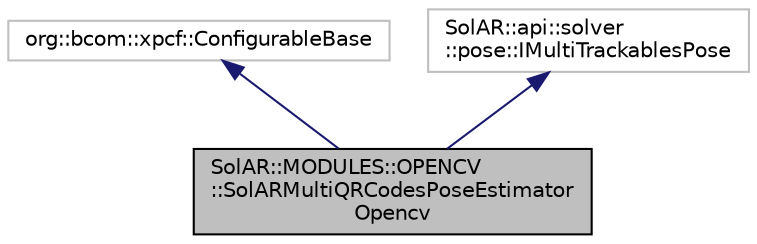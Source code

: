 digraph "SolAR::MODULES::OPENCV::SolARMultiQRCodesPoseEstimatorOpencv"
{
 // LATEX_PDF_SIZE
  edge [fontname="Helvetica",fontsize="10",labelfontname="Helvetica",labelfontsize="10"];
  node [fontname="Helvetica",fontsize="10",shape=record];
  Node1 [label="SolAR::MODULES::OPENCV\l::SolARMultiQRCodesPoseEstimator\lOpencv",height=0.2,width=0.4,color="black", fillcolor="grey75", style="filled", fontcolor="black",tooltip="Estimate camera pose based on a set of QR codes. UUID: 73e66f7f-be35-4d76-97f2-ef864e043d57"];
  Node2 -> Node1 [dir="back",color="midnightblue",fontsize="10",style="solid",fontname="Helvetica"];
  Node2 [label="org::bcom::xpcf::ConfigurableBase",height=0.2,width=0.4,color="grey75", fillcolor="white", style="filled",tooltip=" "];
  Node3 -> Node1 [dir="back",color="midnightblue",fontsize="10",style="solid",fontname="Helvetica"];
  Node3 [label="SolAR::api::solver\l::pose::IMultiTrackablesPose",height=0.2,width=0.4,color="grey75", fillcolor="white", style="filled",tooltip=" "];
}

